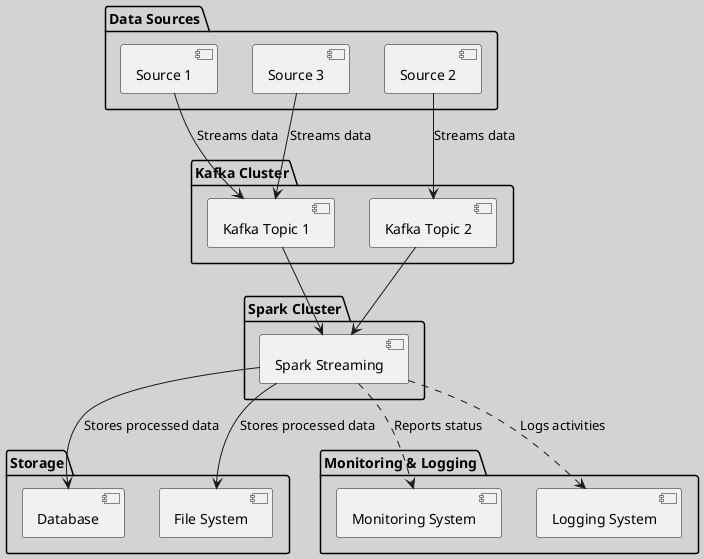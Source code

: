 @startuml
skinparam backgroundColor #D3D3D3

package "Data Sources" {
    [Source 1]
    [Source 2]
    [Source 3]
}

package "Kafka Cluster" {
    [Kafka Topic 1]
    [Kafka Topic 2]
}

package "Spark Cluster" {
    [Spark Streaming]
}

package "Storage" {
    [Database]
    [File System]
}

package "Monitoring & Logging" {
    [Monitoring System]
    [Logging System]
}

[Source 1] --> [Kafka Topic 1] : Streams data
[Source 2] --> [Kafka Topic 2] : Streams data
[Source 3] --> [Kafka Topic 1] : Streams data

[Kafka Topic 1] --> [Spark Streaming]
[Kafka Topic 2] --> [Spark Streaming]

[Spark Streaming] --> [Database] : Stores processed data
[Spark Streaming] --> [File System] : Stores processed data

[Spark Streaming] ..> [Monitoring System] : Reports status
[Spark Streaming] ..> [Logging System] : Logs activities

@enduml
